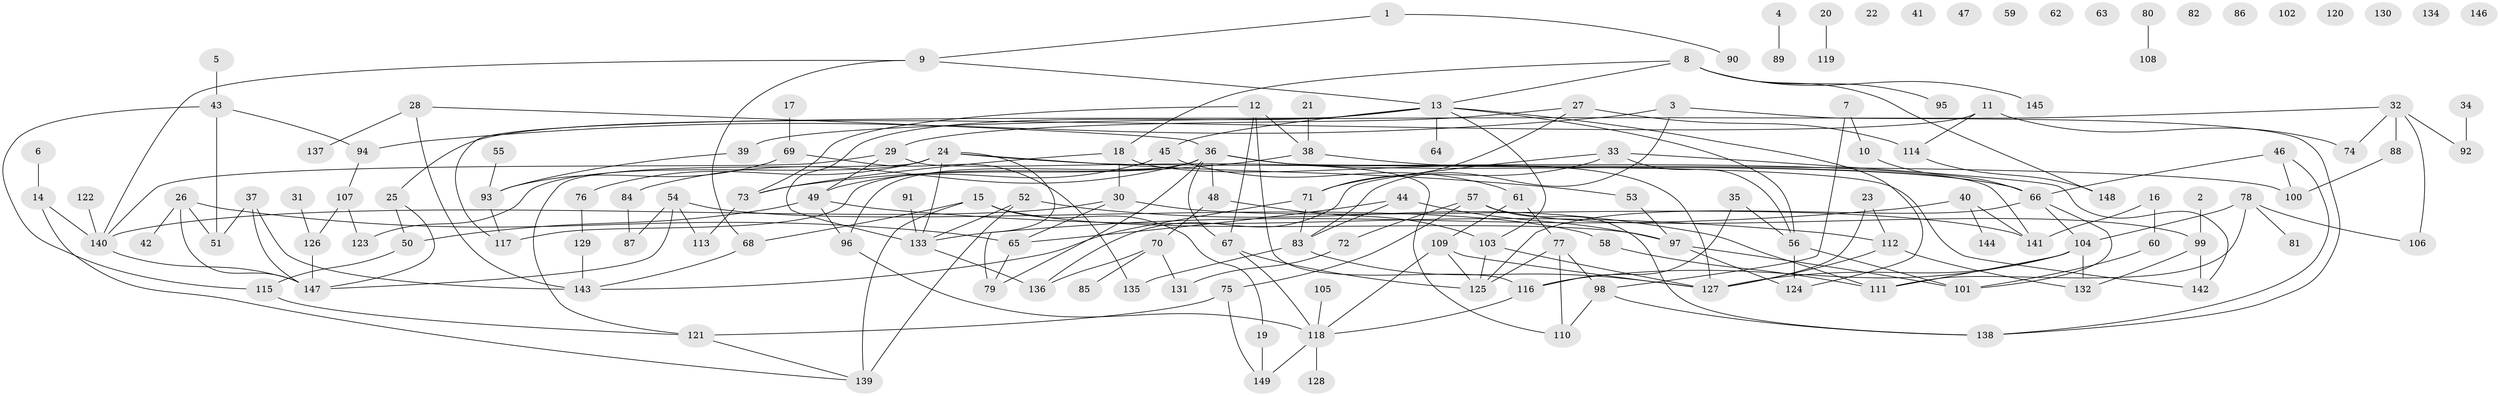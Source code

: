 // Generated by graph-tools (version 1.1) at 2025/40/03/09/25 04:40:35]
// undirected, 149 vertices, 209 edges
graph export_dot {
graph [start="1"]
  node [color=gray90,style=filled];
  1;
  2;
  3;
  4;
  5;
  6;
  7;
  8;
  9;
  10;
  11;
  12;
  13;
  14;
  15;
  16;
  17;
  18;
  19;
  20;
  21;
  22;
  23;
  24;
  25;
  26;
  27;
  28;
  29;
  30;
  31;
  32;
  33;
  34;
  35;
  36;
  37;
  38;
  39;
  40;
  41;
  42;
  43;
  44;
  45;
  46;
  47;
  48;
  49;
  50;
  51;
  52;
  53;
  54;
  55;
  56;
  57;
  58;
  59;
  60;
  61;
  62;
  63;
  64;
  65;
  66;
  67;
  68;
  69;
  70;
  71;
  72;
  73;
  74;
  75;
  76;
  77;
  78;
  79;
  80;
  81;
  82;
  83;
  84;
  85;
  86;
  87;
  88;
  89;
  90;
  91;
  92;
  93;
  94;
  95;
  96;
  97;
  98;
  99;
  100;
  101;
  102;
  103;
  104;
  105;
  106;
  107;
  108;
  109;
  110;
  111;
  112;
  113;
  114;
  115;
  116;
  117;
  118;
  119;
  120;
  121;
  122;
  123;
  124;
  125;
  126;
  127;
  128;
  129;
  130;
  131;
  132;
  133;
  134;
  135;
  136;
  137;
  138;
  139;
  140;
  141;
  142;
  143;
  144;
  145;
  146;
  147;
  148;
  149;
  1 -- 9;
  1 -- 90;
  2 -- 99;
  3 -- 83;
  3 -- 94;
  3 -- 138;
  4 -- 89;
  5 -- 43;
  6 -- 14;
  7 -- 10;
  7 -- 98;
  8 -- 13;
  8 -- 18;
  8 -- 95;
  8 -- 145;
  8 -- 148;
  9 -- 13;
  9 -- 68;
  9 -- 140;
  10 -- 66;
  11 -- 25;
  11 -- 74;
  11 -- 114;
  12 -- 38;
  12 -- 67;
  12 -- 73;
  12 -- 116;
  13 -- 45;
  13 -- 56;
  13 -- 64;
  13 -- 103;
  13 -- 117;
  13 -- 124;
  13 -- 133;
  14 -- 139;
  14 -- 140;
  15 -- 19;
  15 -- 68;
  15 -- 97;
  15 -- 139;
  16 -- 60;
  16 -- 141;
  17 -- 69;
  18 -- 30;
  18 -- 73;
  18 -- 127;
  19 -- 149;
  20 -- 119;
  21 -- 38;
  23 -- 112;
  23 -- 127;
  24 -- 53;
  24 -- 76;
  24 -- 79;
  24 -- 100;
  24 -- 121;
  24 -- 123;
  24 -- 133;
  25 -- 50;
  25 -- 147;
  26 -- 42;
  26 -- 51;
  26 -- 65;
  26 -- 147;
  27 -- 29;
  27 -- 71;
  27 -- 114;
  28 -- 36;
  28 -- 137;
  28 -- 143;
  29 -- 49;
  29 -- 110;
  29 -- 140;
  30 -- 65;
  30 -- 140;
  30 -- 141;
  31 -- 126;
  32 -- 39;
  32 -- 74;
  32 -- 88;
  32 -- 92;
  32 -- 106;
  33 -- 56;
  33 -- 71;
  33 -- 136;
  33 -- 142;
  34 -- 92;
  35 -- 56;
  35 -- 116;
  36 -- 48;
  36 -- 66;
  36 -- 67;
  36 -- 79;
  36 -- 84;
  36 -- 96;
  36 -- 117;
  36 -- 141;
  36 -- 142;
  37 -- 51;
  37 -- 143;
  37 -- 147;
  38 -- 66;
  38 -- 73;
  39 -- 93;
  40 -- 133;
  40 -- 141;
  40 -- 144;
  43 -- 51;
  43 -- 94;
  43 -- 115;
  44 -- 65;
  44 -- 83;
  44 -- 97;
  45 -- 49;
  45 -- 61;
  46 -- 66;
  46 -- 100;
  46 -- 138;
  48 -- 70;
  48 -- 103;
  49 -- 50;
  49 -- 96;
  49 -- 112;
  50 -- 115;
  52 -- 111;
  52 -- 133;
  52 -- 139;
  53 -- 97;
  54 -- 58;
  54 -- 87;
  54 -- 113;
  54 -- 147;
  55 -- 93;
  56 -- 101;
  56 -- 124;
  57 -- 72;
  57 -- 75;
  57 -- 99;
  57 -- 138;
  58 -- 111;
  60 -- 101;
  61 -- 77;
  61 -- 109;
  65 -- 79;
  66 -- 101;
  66 -- 104;
  66 -- 125;
  67 -- 118;
  67 -- 125;
  68 -- 143;
  69 -- 93;
  69 -- 135;
  70 -- 85;
  70 -- 131;
  70 -- 136;
  71 -- 83;
  71 -- 143;
  72 -- 131;
  73 -- 113;
  75 -- 121;
  75 -- 149;
  76 -- 129;
  77 -- 98;
  77 -- 110;
  77 -- 125;
  78 -- 81;
  78 -- 104;
  78 -- 106;
  78 -- 111;
  80 -- 108;
  83 -- 127;
  83 -- 135;
  84 -- 87;
  88 -- 100;
  91 -- 133;
  93 -- 117;
  94 -- 107;
  96 -- 118;
  97 -- 101;
  97 -- 124;
  98 -- 110;
  98 -- 138;
  99 -- 132;
  99 -- 142;
  103 -- 125;
  103 -- 127;
  104 -- 111;
  104 -- 116;
  104 -- 127;
  104 -- 132;
  105 -- 118;
  107 -- 123;
  107 -- 126;
  109 -- 118;
  109 -- 125;
  109 -- 127;
  112 -- 127;
  112 -- 132;
  114 -- 148;
  115 -- 121;
  116 -- 118;
  118 -- 128;
  118 -- 149;
  121 -- 139;
  122 -- 140;
  126 -- 147;
  129 -- 143;
  133 -- 136;
  140 -- 147;
}
